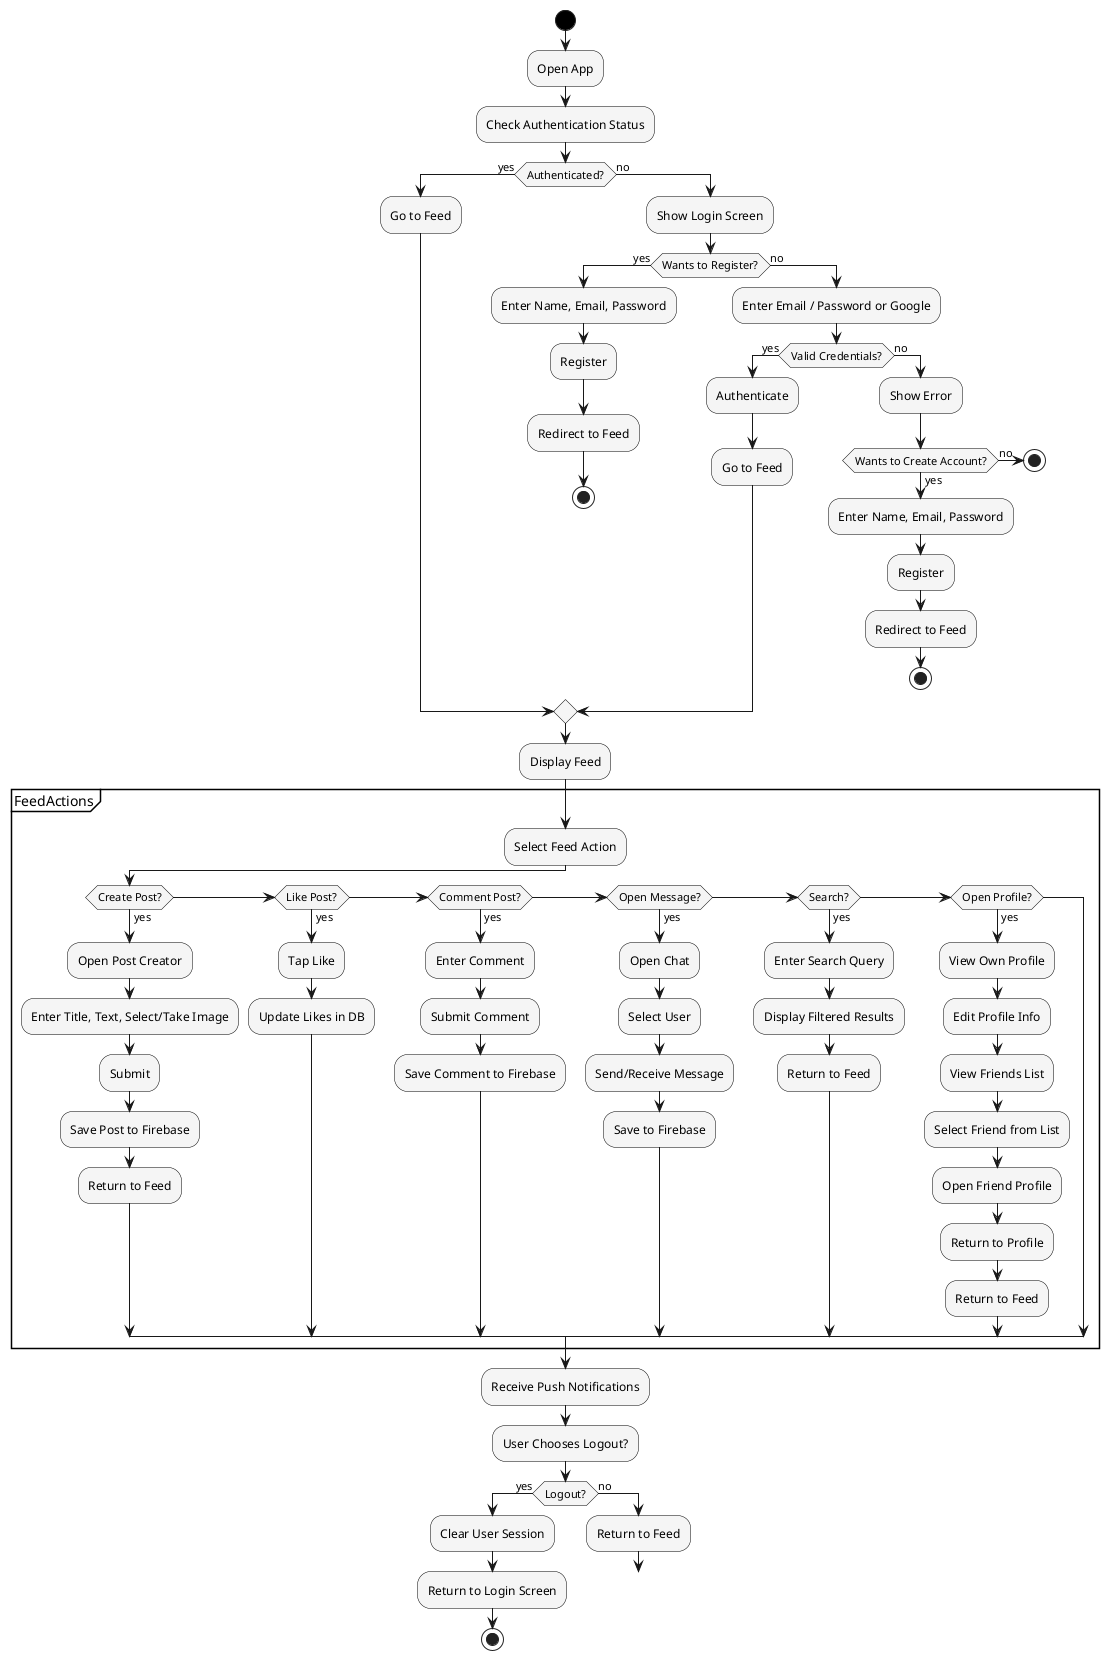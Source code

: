 @startuml ActivityDiagram_SocialMediaApp
|User|
skinparam backgroundColor #FFFFFF
skinparam activity {
  BackgroundColor #F5F5F5
  BorderColor black
  StartColor black
  EndColor silver
}

start

:Open App;
:Check Authentication Status;
if (Authenticated?) then (yes)
  :Go to Feed;
else (no)
  :Show Login Screen;
  if (Wants to Register?) then (yes)
    :Enter Name, Email, Password;
    :Register;
    :Redirect to Feed;
    stop
  else (no)
    :Enter Email / Password or Google;
    if (Valid Credentials?) then (yes)
      :Authenticate;
      :Go to Feed;
    else (no)
      :Show Error;
      if (Wants to Create Account?) then (yes)
        :Enter Name, Email, Password;
        :Register;
        :Redirect to Feed;
        stop
      else (no)
        stop
      endif
    endif
  endif
endif

:Display Feed;

partition FeedActions {
  :Select Feed Action;
  if (Create Post?) then (yes)
    :Open Post Creator;
    :Enter Title, Text, Select/Take Image;
    :Submit;
    :Save Post to Firebase;
    :Return to Feed;
  else if (Like Post?) then (yes)
    :Tap Like;
    :Update Likes in DB;
  else if (Comment Post?) then (yes)
    :Enter Comment;
    :Submit Comment;
    :Save Comment to Firebase;
  else if (Open Message?) then (yes)
    :Open Chat;
    :Select User;
    :Send/Receive Message;
    :Save to Firebase;
  else if (Search?) then (yes)
    :Enter Search Query;
    :Display Filtered Results;
    :Return to Feed;
  else if (Open Profile?) then (yes)
    :View Own Profile;
    :Edit Profile Info;
    :View Friends List;
    :Select Friend from List;
    :Open Friend Profile;
    :Return to Profile;
    :Return to Feed;
  endif
}

:Receive Push Notifications;

:User Chooses Logout?;
if (Logout?) then (yes)
  :Clear User Session;
  :Return to Login Screen;
  stop
else (no)
  :Return to Feed;
  goto FeedActions
endif

@enduml
